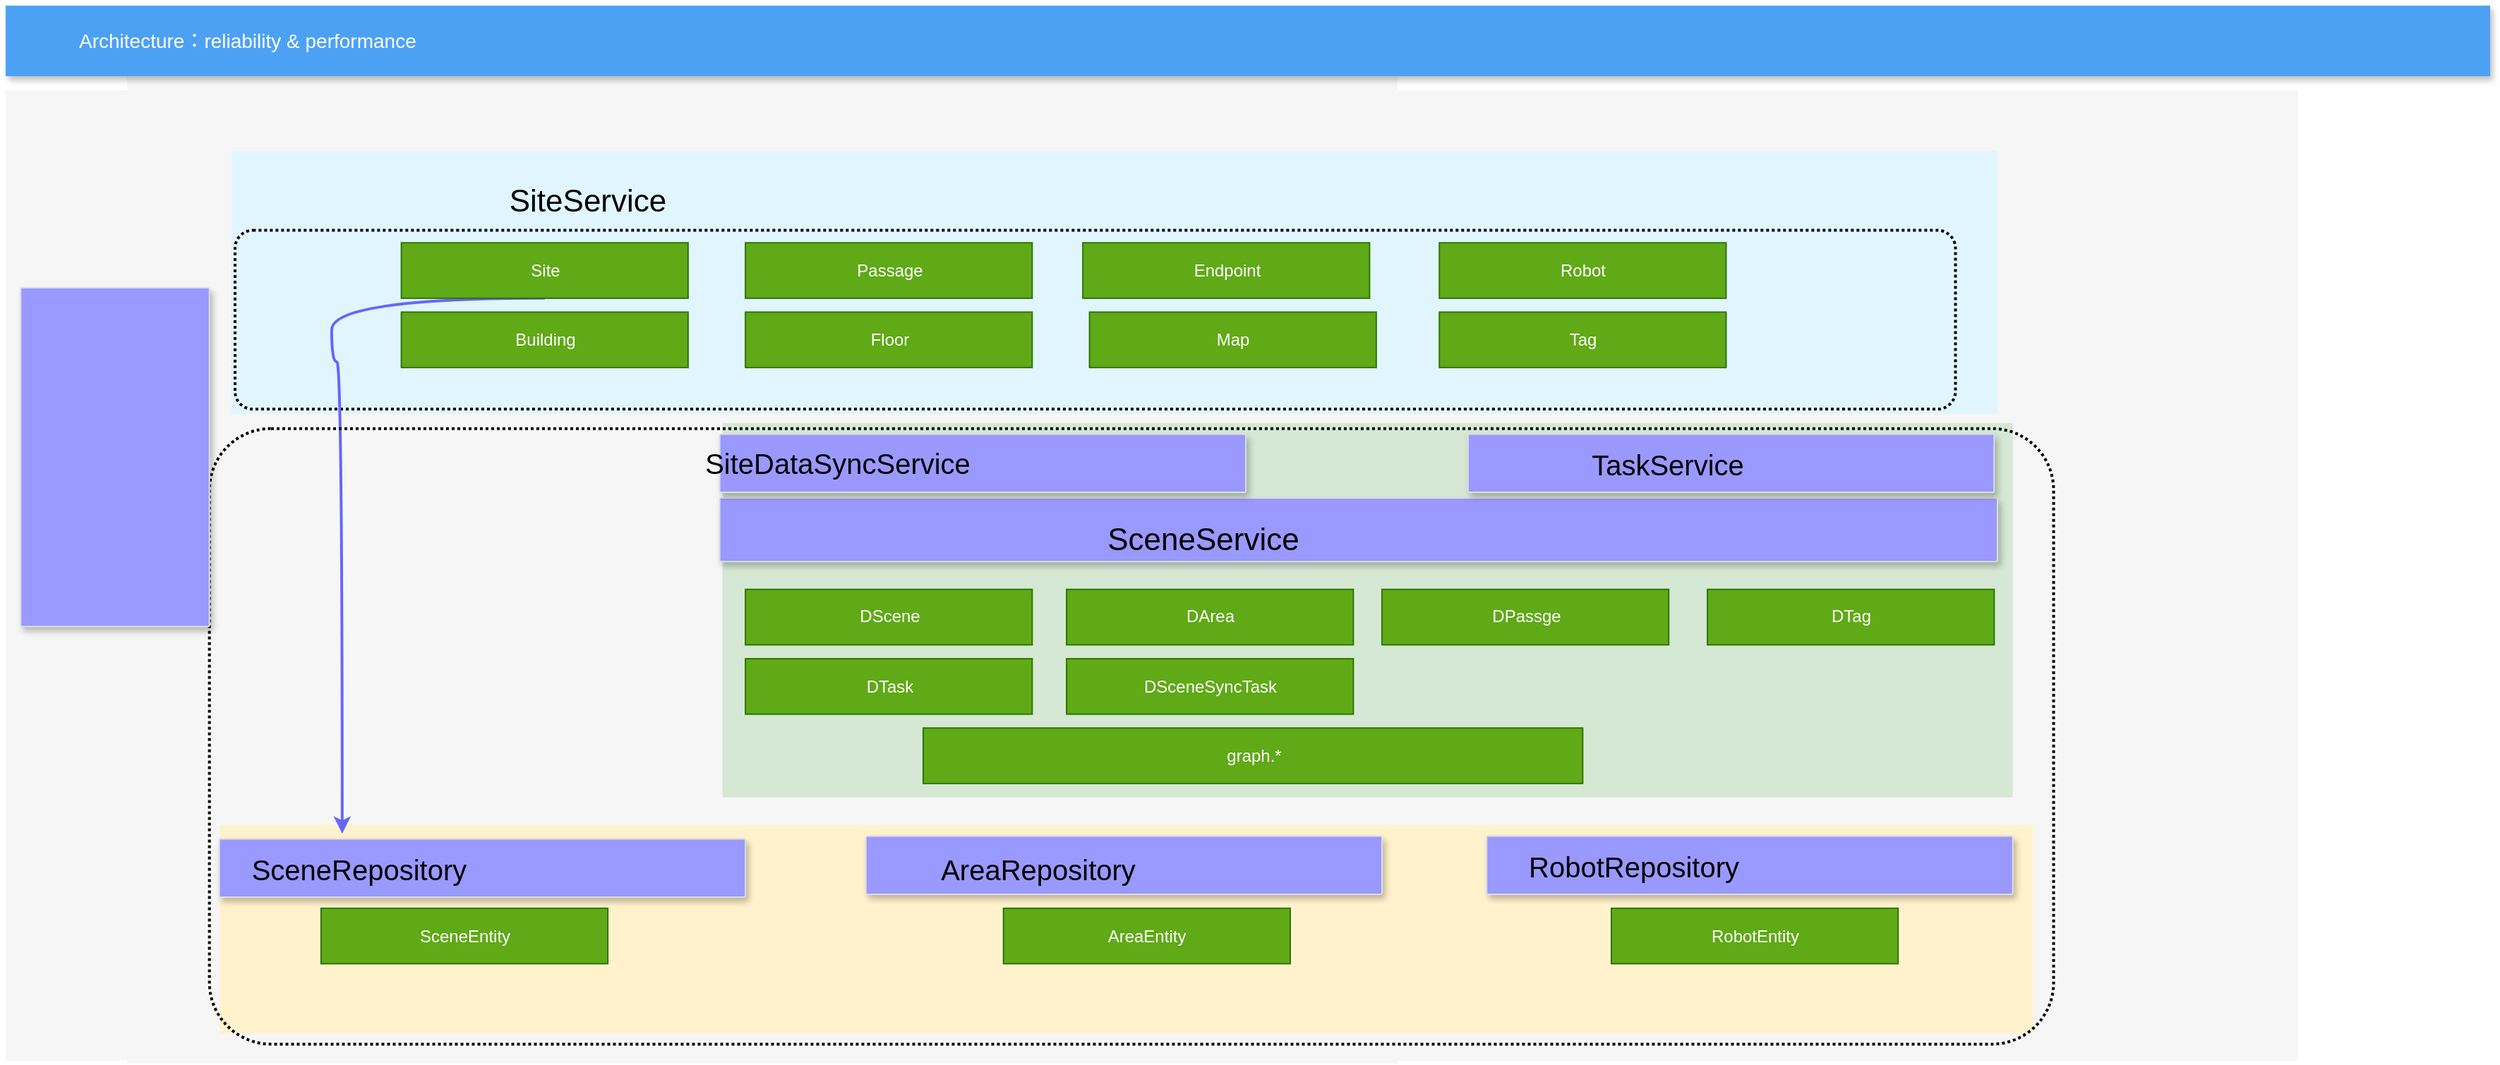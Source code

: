 <mxfile version="17.4.6" type="github">
  <diagram id="f106602c-feb2-e66a-4537-3a34d633f6aa" name="Page-1">
    <mxGraphModel dx="2060" dy="1194" grid="1" gridSize="4" guides="1" tooltips="1" connect="1" arrows="1" fold="1" page="1" pageScale="1" pageWidth="1169" pageHeight="827" background="none" math="0" shadow="0">
      <root>
        <mxCell id="0" />
        <mxCell id="1" parent="0" />
        <mxCell id="14" value="" style="fillColor=#F6F6F6;strokeColor=none;shadow=0;gradientColor=none;fontSize=14;align=left;spacing=10;fontColor=#717171;9E9E9E;verticalAlign=top;spacingTop=-4;fontStyle=0;spacingLeft=40;html=1;" parent="1" vertex="1">
          <mxGeometry x="150" y="90" width="900" height="700" as="geometry" />
        </mxCell>
        <mxCell id="580" value="" style="rounded=1;absoluteArcSize=1;arcSize=2;html=1;strokeColor=none;gradientColor=none;shadow=0;dashed=0;strokeColor=none;fontSize=12;fontColor=#9E9E9E;align=left;verticalAlign=top;spacing=10;spacingTop=-4;fillColor=#E1F5FE;" parent="14" vertex="1">
          <mxGeometry x="88.525" y="43.75" width="693.443" height="189.583" as="geometry" />
        </mxCell>
        <mxCell id="572" value="" style="strokeColor=#dddddd;fillColor=#9999FF;shadow=1;strokeWidth=1;rounded=1;absoluteArcSize=1;arcSize=2;fontSize=10;fontColor=#9E9E9E;align=center;html=1;" parent="14" vertex="1">
          <mxGeometry x="88.525" y="43.75" width="354.098" height="56.25" as="geometry" />
        </mxCell>
        <mxCell id="MLptsEWVuVLRwVdw8l3M-589" value="" style="rounded=1;absoluteArcSize=1;arcSize=2;html=1;strokeColor=#82b366;shadow=0;dashed=0;strokeColor=none;fontSize=12;align=left;verticalAlign=top;spacing=10;spacingTop=-4;fillColor=#d5e8d4;" parent="14" vertex="1">
          <mxGeometry x="281.426" y="240" width="506.567" height="270" as="geometry" />
        </mxCell>
        <mxCell id="MLptsEWVuVLRwVdw8l3M-590" value="" style="rounded=1;absoluteArcSize=1;arcSize=2;html=1;strokeColor=#d6b656;shadow=0;dashed=0;strokeColor=none;fontSize=12;align=left;verticalAlign=top;spacing=10;spacingTop=-4;fillColor=#fff2cc;" parent="14" vertex="1">
          <mxGeometry x="47.381" y="530" width="760.784" height="150" as="geometry" />
        </mxCell>
        <mxCell id="MLptsEWVuVLRwVdw8l3M-591" value="" style="strokeColor=#dddddd;fillColor=#9999FF;shadow=1;strokeWidth=1;rounded=1;absoluteArcSize=1;arcSize=2;fontSize=10;fontColor=#9E9E9E;align=center;html=1;" parent="14" vertex="1">
          <mxGeometry x="458.115" y="43.75" width="309.098" height="56.25" as="geometry" />
        </mxCell>
        <mxCell id="MLptsEWVuVLRwVdw8l3M-593" value="" style="strokeColor=#dddddd;fillColor=#9999FF;shadow=1;strokeWidth=1;rounded=1;absoluteArcSize=1;arcSize=2;fontSize=10;fontColor=#9E9E9E;align=center;html=1;" parent="14" vertex="1">
          <mxGeometry x="280.328" y="294" width="501.639" height="46" as="geometry" />
        </mxCell>
        <mxCell id="MLptsEWVuVLRwVdw8l3M-594" value="" style="strokeColor=#dddddd;fillColor=#9999FF;shadow=1;strokeWidth=1;rounded=1;absoluteArcSize=1;arcSize=2;fontSize=10;fontColor=#9E9E9E;align=center;html=1;" parent="14" vertex="1">
          <mxGeometry x="280.328" y="248" width="206.557" height="42" as="geometry" />
        </mxCell>
        <mxCell id="MLptsEWVuVLRwVdw8l3M-595" value="" style="rounded=1;arcSize=10;dashed=1;fillColor=none;gradientColor=none;dashPattern=1 1;strokeWidth=2;" parent="14" vertex="1">
          <mxGeometry x="90.056" y="101" width="675.422" height="129" as="geometry" />
        </mxCell>
        <mxCell id="MLptsEWVuVLRwVdw8l3M-596" value="Site" style="html=1;dashed=0;whitespace=wrap;fillColor=#60a917;fontColor=#ffffff;strokeColor=#2D7600;" parent="14" vertex="1">
          <mxGeometry x="155.347" y="110" width="112.57" height="40" as="geometry" />
        </mxCell>
        <mxCell id="MLptsEWVuVLRwVdw8l3M-597" value="Building" style="html=1;dashed=0;whitespace=wrap;fillColor=#60a917;fontColor=#ffffff;strokeColor=#2D7600;" parent="14" vertex="1">
          <mxGeometry x="155.347" y="160" width="112.57" height="40" as="geometry" />
        </mxCell>
        <mxCell id="MLptsEWVuVLRwVdw8l3M-598" value="" style="strokeColor=#dddddd;fillColor=#9999FF;shadow=1;strokeWidth=1;rounded=1;absoluteArcSize=1;arcSize=2;fontSize=10;fontColor=#9E9E9E;align=center;html=1;" parent="14" vertex="1">
          <mxGeometry x="83.87" y="540" width="206.557" height="42" as="geometry" />
        </mxCell>
        <mxCell id="MLptsEWVuVLRwVdw8l3M-599" value="Passage" style="html=1;dashed=0;whitespace=wrap;fillColor=#60a917;fontColor=#ffffff;strokeColor=#2D7600;" parent="14" vertex="1">
          <mxGeometry x="290.432" y="110" width="112.57" height="40" as="geometry" />
        </mxCell>
        <mxCell id="MLptsEWVuVLRwVdw8l3M-600" value="Floor" style="html=1;dashed=0;whitespace=wrap;fillColor=#60a917;fontColor=#ffffff;strokeColor=#2D7600;" parent="14" vertex="1">
          <mxGeometry x="290.432" y="160" width="112.57" height="40" as="geometry" />
        </mxCell>
        <mxCell id="MLptsEWVuVLRwVdw8l3M-601" value="Tag" style="html=1;dashed=0;whitespace=wrap;fillColor=#60a917;fontColor=#ffffff;strokeColor=#2D7600;" parent="14" vertex="1">
          <mxGeometry x="562.852" y="160" width="112.57" height="40" as="geometry" />
        </mxCell>
        <mxCell id="MLptsEWVuVLRwVdw8l3M-602" value="Endpoint" style="html=1;dashed=0;whitespace=wrap;fillColor=#60a917;fontColor=#ffffff;strokeColor=#2D7600;" parent="14" vertex="1">
          <mxGeometry x="422.893" y="110" width="112.57" height="40" as="geometry" />
        </mxCell>
        <mxCell id="MLptsEWVuVLRwVdw8l3M-603" value="Map" style="html=1;dashed=0;whitespace=wrap;fillColor=#60a917;fontColor=#ffffff;strokeColor=#2D7600;" parent="14" vertex="1">
          <mxGeometry x="425.516" y="160" width="112.57" height="40" as="geometry" />
        </mxCell>
        <mxCell id="MLptsEWVuVLRwVdw8l3M-604" value="DScene" style="html=1;dashed=0;whitespace=wrap;fillColor=#60a917;fontColor=#ffffff;strokeColor=#2D7600;" parent="14" vertex="1">
          <mxGeometry x="290.432" y="360" width="112.57" height="40" as="geometry" />
        </mxCell>
        <mxCell id="MLptsEWVuVLRwVdw8l3M-605" value="DArea" style="html=1;dashed=0;whitespace=wrap;fillColor=#60a917;fontColor=#ffffff;strokeColor=#2D7600;" parent="14" vertex="1">
          <mxGeometry x="416.51" y="360" width="112.57" height="40" as="geometry" />
        </mxCell>
        <mxCell id="MLptsEWVuVLRwVdw8l3M-606" value="DTag" style="html=1;dashed=0;whitespace=wrap;fillColor=#60a917;fontColor=#ffffff;strokeColor=#2D7600;" parent="14" vertex="1">
          <mxGeometry x="668.105" y="360" width="112.57" height="40" as="geometry" />
        </mxCell>
        <mxCell id="MLptsEWVuVLRwVdw8l3M-607" value="&lt;span style=&quot;font-size: 22px&quot;&gt;SiteService&lt;/span&gt;" style="text;html=1;resizable=0;autosize=1;align=center;verticalAlign=middle;points=[];fillColor=none;strokeColor=none;rounded=0;" parent="14" vertex="1">
          <mxGeometry x="192.405" y="70" width="130" height="20" as="geometry" />
        </mxCell>
        <mxCell id="MLptsEWVuVLRwVdw8l3M-608" value="SiteSyncService" style="text;html=1;resizable=0;autosize=1;align=center;verticalAlign=middle;points=[];fillColor=none;strokeColor=none;rounded=0;fontSize=22;" parent="14" vertex="1">
          <mxGeometry x="495.31" y="65" width="180" height="30" as="geometry" />
        </mxCell>
        <mxCell id="MLptsEWVuVLRwVdw8l3M-609" value="SceneService" style="text;html=1;resizable=0;autosize=1;align=center;verticalAlign=middle;points=[];fillColor=none;strokeColor=none;rounded=0;fontSize=22;" parent="14" vertex="1">
          <mxGeometry x="428.522" y="309" width="150" height="30" as="geometry" />
        </mxCell>
        <mxCell id="MLptsEWVuVLRwVdw8l3M-610" value="&lt;font style=&quot;font-size: 20px&quot;&gt;SiteDataSyncService&lt;/font&gt;" style="text;html=1;resizable=0;autosize=1;align=center;verticalAlign=middle;points=[];fillColor=none;strokeColor=none;rounded=0;fontSize=22;" parent="14" vertex="1">
          <mxGeometry x="271.036" y="254" width="200" height="30" as="geometry" />
        </mxCell>
        <mxCell id="MLptsEWVuVLRwVdw8l3M-611" value="" style="strokeColor=#dddddd;fillColor=#9999FF;shadow=1;strokeWidth=1;rounded=1;absoluteArcSize=1;arcSize=2;fontSize=10;fontColor=#9E9E9E;align=center;html=1;" parent="14" vertex="1">
          <mxGeometry x="574.114" y="248" width="206.557" height="42" as="geometry" />
        </mxCell>
        <mxCell id="MLptsEWVuVLRwVdw8l3M-612" value="TaskService" style="text;html=1;resizable=0;autosize=1;align=center;verticalAlign=middle;points=[];fillColor=none;strokeColor=none;rounded=0;fontSize=20;" parent="14" vertex="1">
          <mxGeometry x="619.137" y="254" width="120" height="30" as="geometry" />
        </mxCell>
        <mxCell id="MLptsEWVuVLRwVdw8l3M-613" value="Robot" style="html=1;dashed=0;whitespace=wrap;fillColor=#60a917;fontColor=#ffffff;strokeColor=#2D7600;" parent="14" vertex="1">
          <mxGeometry x="562.852" y="110" width="112.57" height="40" as="geometry" />
        </mxCell>
        <mxCell id="MLptsEWVuVLRwVdw8l3M-614" value="DPassge" style="html=1;dashed=0;whitespace=wrap;fillColor=#60a917;fontColor=#ffffff;strokeColor=#2D7600;" parent="14" vertex="1">
          <mxGeometry x="540.338" y="360" width="112.57" height="40" as="geometry" />
        </mxCell>
        <mxCell id="MLptsEWVuVLRwVdw8l3M-615" value="DTask" style="html=1;dashed=0;whitespace=wrap;fillColor=#60a917;fontColor=#ffffff;strokeColor=#2D7600;" parent="14" vertex="1">
          <mxGeometry x="290.432" y="410" width="112.57" height="40" as="geometry" />
        </mxCell>
        <mxCell id="MLptsEWVuVLRwVdw8l3M-616" value="DSceneSyncTask" style="html=1;dashed=0;whitespace=wrap;fillColor=#60a917;fontColor=#ffffff;strokeColor=#2D7600;" parent="14" vertex="1">
          <mxGeometry x="416.51" y="410" width="112.57" height="40" as="geometry" />
        </mxCell>
        <mxCell id="MLptsEWVuVLRwVdw8l3M-617" value="graph.*" style="html=1;dashed=0;whitespace=wrap;fillColor=#60a917;fontColor=#ffffff;strokeColor=#2D7600;" parent="14" vertex="1">
          <mxGeometry x="360.225" y="460" width="258.912" height="40" as="geometry" />
        </mxCell>
        <mxCell id="MLptsEWVuVLRwVdw8l3M-619" value="SceneRepository" style="text;html=1;resizable=0;autosize=1;align=center;verticalAlign=middle;points=[];fillColor=none;strokeColor=none;rounded=0;fontSize=20;" parent="14" vertex="1">
          <mxGeometry x="91.463" y="546" width="170" height="30" as="geometry" />
        </mxCell>
        <mxCell id="MLptsEWVuVLRwVdw8l3M-620" value="SceneEntity" style="html=1;dashed=0;whitespace=wrap;fillColor=#60a917;fontColor=#ffffff;strokeColor=#2D7600;" parent="14" vertex="1">
          <mxGeometry x="123.827" y="590" width="112.57" height="40" as="geometry" />
        </mxCell>
        <mxCell id="MLptsEWVuVLRwVdw8l3M-621" value="" style="strokeColor=#dddddd;fillColor=#9999FF;shadow=1;strokeWidth=1;rounded=1;absoluteArcSize=1;arcSize=2;fontSize=10;fontColor=#9E9E9E;align=center;html=1;" parent="14" vertex="1">
          <mxGeometry x="337.711" y="538" width="202.627" height="42" as="geometry" />
        </mxCell>
        <mxCell id="MLptsEWVuVLRwVdw8l3M-622" value="AreaRepository" style="text;html=1;resizable=0;autosize=1;align=center;verticalAlign=middle;points=[];fillColor=none;strokeColor=none;rounded=0;fontSize=20;" parent="14" vertex="1">
          <mxGeometry x="363.602" y="546" width="150" height="30" as="geometry" />
        </mxCell>
        <mxCell id="MLptsEWVuVLRwVdw8l3M-623" value="AreaEntity" style="html=1;dashed=0;whitespace=wrap;fillColor=#60a917;fontColor=#ffffff;strokeColor=#2D7600;" parent="14" vertex="1">
          <mxGeometry x="391.745" y="590" width="112.57" height="40" as="geometry" />
        </mxCell>
        <mxCell id="MLptsEWVuVLRwVdw8l3M-624" value="" style="strokeColor=#dddddd;fillColor=#9999FF;shadow=1;strokeWidth=1;rounded=1;absoluteArcSize=1;arcSize=2;fontSize=10;fontColor=#9E9E9E;align=center;html=1;" parent="14" vertex="1">
          <mxGeometry x="581.431" y="538" width="206.557" height="42" as="geometry" />
        </mxCell>
        <mxCell id="MLptsEWVuVLRwVdw8l3M-625" value="RobotRepository" style="text;html=1;resizable=0;autosize=1;align=center;verticalAlign=middle;points=[];fillColor=none;strokeColor=none;rounded=0;fontSize=20;" parent="14" vertex="1">
          <mxGeometry x="594.653" y="544" width="160" height="30" as="geometry" />
        </mxCell>
        <mxCell id="MLptsEWVuVLRwVdw8l3M-626" value="RobotEntity" style="html=1;dashed=0;whitespace=wrap;fillColor=#60a917;fontColor=#ffffff;strokeColor=#2D7600;" parent="14" vertex="1">
          <mxGeometry x="630.394" y="590" width="112.57" height="40" as="geometry" />
        </mxCell>
        <mxCell id="2" value="Architecture：reliability &amp;amp; performance" style="fillColor=#4DA1F5;strokeColor=none;shadow=1;gradientColor=none;fontSize=14;align=left;spacingLeft=50;fontColor=#ffffff;html=1;" parent="1" vertex="1">
          <mxGeometry x="64" y="40" width="1760" height="50" as="geometry" />
        </mxCell>
        <mxCell id="MLptsEWVuVLRwVdw8l3M-627" value="" style="fillColor=#F6F6F6;strokeColor=none;shadow=0;gradientColor=none;fontSize=14;align=left;spacing=10;fontColor=#717171;9E9E9E;verticalAlign=top;spacingTop=-4;fontStyle=0;spacingLeft=40;html=1;" parent="1" vertex="1">
          <mxGeometry x="64" y="100" width="1624" height="688" as="geometry" />
        </mxCell>
        <mxCell id="MLptsEWVuVLRwVdw8l3M-628" value="" style="rounded=1;absoluteArcSize=1;arcSize=2;html=1;strokeColor=none;gradientColor=none;shadow=0;dashed=0;strokeColor=none;fontSize=12;fontColor=#9E9E9E;align=left;verticalAlign=top;spacing=10;spacingTop=-4;fillColor=#E1F5FE;" parent="MLptsEWVuVLRwVdw8l3M-627" vertex="1">
          <mxGeometry x="159.738" y="43" width="1251.279" height="186.333" as="geometry" />
        </mxCell>
        <mxCell id="MLptsEWVuVLRwVdw8l3M-630" value="" style="rounded=1;absoluteArcSize=1;arcSize=2;html=1;strokeColor=#82b366;shadow=0;dashed=0;strokeColor=none;fontSize=12;align=left;verticalAlign=top;spacing=10;spacingTop=-4;fillColor=#d5e8d4;" parent="MLptsEWVuVLRwVdw8l3M-627" vertex="1">
          <mxGeometry x="507.817" y="235.886" width="914.071" height="265.371" as="geometry" />
        </mxCell>
        <mxCell id="MLptsEWVuVLRwVdw8l3M-631" value="" style="rounded=1;absoluteArcSize=1;arcSize=2;html=1;strokeColor=#d6b656;shadow=0;dashed=0;strokeColor=none;fontSize=12;align=left;verticalAlign=top;spacing=10;spacingTop=-4;fillColor=#fff2cc;" parent="MLptsEWVuVLRwVdw8l3M-627" vertex="1">
          <mxGeometry x="151.573" y="520.914" width="1284.764" height="147.429" as="geometry" />
        </mxCell>
        <mxCell id="MLptsEWVuVLRwVdw8l3M-633" value="" style="strokeColor=#dddddd;fillColor=#9999FF;shadow=1;strokeWidth=1;rounded=1;absoluteArcSize=1;arcSize=2;fontSize=10;fontColor=#9E9E9E;align=center;html=1;" parent="MLptsEWVuVLRwVdw8l3M-627" vertex="1">
          <mxGeometry x="505.836" y="288.96" width="905.18" height="45.211" as="geometry" />
        </mxCell>
        <mxCell id="MLptsEWVuVLRwVdw8l3M-634" value="" style="strokeColor=#dddddd;fillColor=#9999FF;shadow=1;strokeWidth=1;rounded=1;absoluteArcSize=1;arcSize=2;fontSize=10;fontColor=#9E9E9E;align=center;html=1;" parent="MLptsEWVuVLRwVdw8l3M-627" vertex="1">
          <mxGeometry x="505.836" y="243.749" width="372.721" height="41.28" as="geometry" />
        </mxCell>
        <mxCell id="MLptsEWVuVLRwVdw8l3M-635" value="" style="rounded=1;arcSize=10;dashed=1;fillColor=none;gradientColor=none;dashPattern=1 1;strokeWidth=2;" parent="MLptsEWVuVLRwVdw8l3M-627" vertex="1">
          <mxGeometry x="162.502" y="99.269" width="1218.762" height="126.789" as="geometry" />
        </mxCell>
        <mxCell id="MLptsEWVuVLRwVdw8l3M-802" style="edgeStyle=orthogonalEdgeStyle;curved=1;rounded=0;orthogonalLoop=1;jettySize=auto;html=1;exitX=0.5;exitY=1;exitDx=0;exitDy=0;entryX=0.072;entryY=0.658;entryDx=0;entryDy=0;entryPerimeter=0;fontSize=20;fontColor=#000000;startArrow=none;startFill=0;strokeColor=#6666FF;strokeWidth=2;" parent="MLptsEWVuVLRwVdw8l3M-627" source="MLptsEWVuVLRwVdw8l3M-636" target="MLptsEWVuVLRwVdw8l3M-724" edge="1">
          <mxGeometry relative="1" as="geometry">
            <Array as="points">
              <mxPoint x="230.969" y="147.429" />
              <mxPoint x="230.969" y="192.64" />
              <mxPoint x="238.187" y="192.64" />
            </Array>
          </mxGeometry>
        </mxCell>
        <mxCell id="MLptsEWVuVLRwVdw8l3M-636" value="Site" style="html=1;dashed=0;whitespace=wrap;fillColor=#60a917;fontColor=#ffffff;strokeColor=#2D7600;" parent="MLptsEWVuVLRwVdw8l3M-627" vertex="1">
          <mxGeometry x="280.315" y="108.114" width="203.127" height="39.314" as="geometry" />
        </mxCell>
        <mxCell id="MLptsEWVuVLRwVdw8l3M-637" value="Building" style="html=1;dashed=0;whitespace=wrap;fillColor=#60a917;fontColor=#ffffff;strokeColor=#2D7600;" parent="MLptsEWVuVLRwVdw8l3M-627" vertex="1">
          <mxGeometry x="280.315" y="157.257" width="203.127" height="39.314" as="geometry" />
        </mxCell>
        <mxCell id="MLptsEWVuVLRwVdw8l3M-638" value="" style="strokeColor=#dddddd;fillColor=#9999FF;shadow=1;strokeWidth=1;rounded=1;absoluteArcSize=1;arcSize=2;fontSize=10;fontColor=#9E9E9E;align=center;html=1;" parent="MLptsEWVuVLRwVdw8l3M-627" vertex="1">
          <mxGeometry x="151.339" y="530.743" width="372.721" height="41.28" as="geometry" />
        </mxCell>
        <mxCell id="MLptsEWVuVLRwVdw8l3M-639" value="Passage" style="html=1;dashed=0;whitespace=wrap;fillColor=#60a917;fontColor=#ffffff;strokeColor=#2D7600;" parent="MLptsEWVuVLRwVdw8l3M-627" vertex="1">
          <mxGeometry x="524.068" y="108.114" width="203.127" height="39.314" as="geometry" />
        </mxCell>
        <mxCell id="MLptsEWVuVLRwVdw8l3M-640" value="Floor" style="html=1;dashed=0;whitespace=wrap;fillColor=#60a917;fontColor=#ffffff;strokeColor=#2D7600;" parent="MLptsEWVuVLRwVdw8l3M-627" vertex="1">
          <mxGeometry x="524.068" y="157.257" width="203.127" height="39.314" as="geometry" />
        </mxCell>
        <mxCell id="MLptsEWVuVLRwVdw8l3M-641" value="Tag" style="html=1;dashed=0;whitespace=wrap;fillColor=#60a917;fontColor=#ffffff;strokeColor=#2D7600;" parent="MLptsEWVuVLRwVdw8l3M-627" vertex="1">
          <mxGeometry x="1015.635" y="157.257" width="203.127" height="39.314" as="geometry" />
        </mxCell>
        <mxCell id="MLptsEWVuVLRwVdw8l3M-642" value="Endpoint" style="html=1;dashed=0;whitespace=wrap;fillColor=#60a917;fontColor=#ffffff;strokeColor=#2D7600;" parent="MLptsEWVuVLRwVdw8l3M-627" vertex="1">
          <mxGeometry x="763.087" y="108.114" width="203.127" height="39.314" as="geometry" />
        </mxCell>
        <mxCell id="MLptsEWVuVLRwVdw8l3M-643" value="Map" style="html=1;dashed=0;whitespace=wrap;fillColor=#60a917;fontColor=#ffffff;strokeColor=#2D7600;" parent="MLptsEWVuVLRwVdw8l3M-627" vertex="1">
          <mxGeometry x="767.82" y="157.257" width="203.127" height="39.314" as="geometry" />
        </mxCell>
        <mxCell id="MLptsEWVuVLRwVdw8l3M-644" value="DScene" style="html=1;dashed=0;whitespace=wrap;fillColor=#60a917;fontColor=#ffffff;strokeColor=#2D7600;" parent="MLptsEWVuVLRwVdw8l3M-627" vertex="1">
          <mxGeometry x="524.068" y="353.829" width="203.127" height="39.314" as="geometry" />
        </mxCell>
        <mxCell id="MLptsEWVuVLRwVdw8l3M-645" value="DArea" style="html=1;dashed=0;whitespace=wrap;fillColor=#60a917;fontColor=#ffffff;strokeColor=#2D7600;" parent="MLptsEWVuVLRwVdw8l3M-627" vertex="1">
          <mxGeometry x="751.57" y="353.829" width="203.127" height="39.314" as="geometry" />
        </mxCell>
        <mxCell id="MLptsEWVuVLRwVdw8l3M-646" value="DTag" style="html=1;dashed=0;whitespace=wrap;fillColor=#60a917;fontColor=#ffffff;strokeColor=#2D7600;" parent="MLptsEWVuVLRwVdw8l3M-627" vertex="1">
          <mxGeometry x="1205.558" y="353.829" width="203.127" height="39.314" as="geometry" />
        </mxCell>
        <mxCell id="MLptsEWVuVLRwVdw8l3M-647" value="&lt;span style=&quot;font-size: 22px&quot;&gt;SiteService&lt;/span&gt;" style="text;html=1;resizable=0;autosize=1;align=center;verticalAlign=middle;points=[];fillColor=none;strokeColor=none;rounded=0;" parent="MLptsEWVuVLRwVdw8l3M-627" vertex="1">
          <mxGeometry x="347.185" y="68.8" width="130" height="20" as="geometry" />
        </mxCell>
        <mxCell id="MLptsEWVuVLRwVdw8l3M-649" value="SceneService" style="text;html=1;resizable=0;autosize=1;align=center;verticalAlign=middle;points=[];fillColor=none;strokeColor=none;rounded=0;fontSize=22;" parent="MLptsEWVuVLRwVdw8l3M-627" vertex="1">
          <mxGeometry x="773.243" y="303.703" width="150" height="30" as="geometry" />
        </mxCell>
        <mxCell id="MLptsEWVuVLRwVdw8l3M-650" value="&lt;font style=&quot;font-size: 20px&quot;&gt;SiteDataSyncService&lt;/font&gt;" style="text;html=1;resizable=0;autosize=1;align=center;verticalAlign=middle;points=[];fillColor=none;strokeColor=none;rounded=0;fontSize=22;" parent="MLptsEWVuVLRwVdw8l3M-627" vertex="1">
          <mxGeometry x="489.069" y="249.646" width="200" height="30" as="geometry" />
        </mxCell>
        <mxCell id="MLptsEWVuVLRwVdw8l3M-651" value="" style="strokeColor=#dddddd;fillColor=#9999FF;shadow=1;strokeWidth=1;rounded=1;absoluteArcSize=1;arcSize=2;fontSize=10;fontColor=#9E9E9E;align=center;html=1;" parent="MLptsEWVuVLRwVdw8l3M-627" vertex="1">
          <mxGeometry x="1035.957" y="243.749" width="372.721" height="41.28" as="geometry" />
        </mxCell>
        <mxCell id="MLptsEWVuVLRwVdw8l3M-652" value="TaskService" style="text;html=1;resizable=0;autosize=1;align=center;verticalAlign=middle;points=[];fillColor=none;strokeColor=none;rounded=0;fontSize=20;" parent="MLptsEWVuVLRwVdw8l3M-627" vertex="1">
          <mxGeometry x="1117.198" y="249.646" width="120" height="30" as="geometry" />
        </mxCell>
        <mxCell id="MLptsEWVuVLRwVdw8l3M-653" value="Robot" style="html=1;dashed=0;whitespace=wrap;fillColor=#60a917;fontColor=#ffffff;strokeColor=#2D7600;" parent="MLptsEWVuVLRwVdw8l3M-627" vertex="1">
          <mxGeometry x="1015.635" y="108.114" width="203.127" height="39.314" as="geometry" />
        </mxCell>
        <mxCell id="MLptsEWVuVLRwVdw8l3M-654" value="DPassge" style="html=1;dashed=0;whitespace=wrap;fillColor=#60a917;fontColor=#ffffff;strokeColor=#2D7600;" parent="MLptsEWVuVLRwVdw8l3M-627" vertex="1">
          <mxGeometry x="975.009" y="353.829" width="203.127" height="39.314" as="geometry" />
        </mxCell>
        <mxCell id="MLptsEWVuVLRwVdw8l3M-655" value="DTask" style="html=1;dashed=0;whitespace=wrap;fillColor=#60a917;fontColor=#ffffff;strokeColor=#2D7600;" parent="MLptsEWVuVLRwVdw8l3M-627" vertex="1">
          <mxGeometry x="524.068" y="402.971" width="203.127" height="39.314" as="geometry" />
        </mxCell>
        <mxCell id="MLptsEWVuVLRwVdw8l3M-656" value="DSceneSyncTask" style="html=1;dashed=0;whitespace=wrap;fillColor=#60a917;fontColor=#ffffff;strokeColor=#2D7600;" parent="MLptsEWVuVLRwVdw8l3M-627" vertex="1">
          <mxGeometry x="751.57" y="402.971" width="203.127" height="39.314" as="geometry" />
        </mxCell>
        <mxCell id="MLptsEWVuVLRwVdw8l3M-657" value="graph.*" style="html=1;dashed=0;whitespace=wrap;fillColor=#60a917;fontColor=#ffffff;strokeColor=#2D7600;" parent="MLptsEWVuVLRwVdw8l3M-627" vertex="1">
          <mxGeometry x="650.006" y="452.114" width="467.192" height="39.314" as="geometry" />
        </mxCell>
        <mxCell id="MLptsEWVuVLRwVdw8l3M-658" value="SceneRepository" style="text;html=1;resizable=0;autosize=1;align=center;verticalAlign=middle;points=[];fillColor=none;strokeColor=none;rounded=0;fontSize=20;" parent="MLptsEWVuVLRwVdw8l3M-627" vertex="1">
          <mxGeometry x="165.041" y="536.64" width="170" height="30" as="geometry" />
        </mxCell>
        <mxCell id="MLptsEWVuVLRwVdw8l3M-659" value="SceneEntity" style="html=1;dashed=0;whitespace=wrap;fillColor=#60a917;fontColor=#ffffff;strokeColor=#2D7600;" parent="MLptsEWVuVLRwVdw8l3M-627" vertex="1">
          <mxGeometry x="223.44" y="579.886" width="203.127" height="39.314" as="geometry" />
        </mxCell>
        <mxCell id="MLptsEWVuVLRwVdw8l3M-660" value="" style="strokeColor=#dddddd;fillColor=#9999FF;shadow=1;strokeWidth=1;rounded=1;absoluteArcSize=1;arcSize=2;fontSize=10;fontColor=#9E9E9E;align=center;html=1;" parent="MLptsEWVuVLRwVdw8l3M-627" vertex="1">
          <mxGeometry x="609.381" y="528.777" width="365.629" height="41.28" as="geometry" />
        </mxCell>
        <mxCell id="MLptsEWVuVLRwVdw8l3M-661" value="AreaRepository" style="text;html=1;resizable=0;autosize=1;align=center;verticalAlign=middle;points=[];fillColor=none;strokeColor=none;rounded=0;fontSize=20;" parent="MLptsEWVuVLRwVdw8l3M-627" vertex="1">
          <mxGeometry x="656.1" y="536.64" width="150" height="30" as="geometry" />
        </mxCell>
        <mxCell id="MLptsEWVuVLRwVdw8l3M-662" value="AreaEntity" style="html=1;dashed=0;whitespace=wrap;fillColor=#60a917;fontColor=#ffffff;strokeColor=#2D7600;" parent="MLptsEWVuVLRwVdw8l3M-627" vertex="1">
          <mxGeometry x="706.882" y="579.886" width="203.127" height="39.314" as="geometry" />
        </mxCell>
        <mxCell id="MLptsEWVuVLRwVdw8l3M-663" value="" style="strokeColor=#dddddd;fillColor=#9999FF;shadow=1;strokeWidth=1;rounded=1;absoluteArcSize=1;arcSize=2;fontSize=10;fontColor=#9E9E9E;align=center;html=1;" parent="MLptsEWVuVLRwVdw8l3M-627" vertex="1">
          <mxGeometry x="1049.16" y="528.777" width="372.721" height="41.28" as="geometry" />
        </mxCell>
        <mxCell id="MLptsEWVuVLRwVdw8l3M-664" value="RobotRepository" style="text;html=1;resizable=0;autosize=1;align=center;verticalAlign=middle;points=[];fillColor=none;strokeColor=none;rounded=0;fontSize=20;" parent="MLptsEWVuVLRwVdw8l3M-627" vertex="1">
          <mxGeometry x="1073.018" y="534.674" width="160" height="30" as="geometry" />
        </mxCell>
        <mxCell id="MLptsEWVuVLRwVdw8l3M-665" value="RobotEntity" style="html=1;dashed=0;whitespace=wrap;fillColor=#60a917;fontColor=#ffffff;strokeColor=#2D7600;" parent="MLptsEWVuVLRwVdw8l3M-627" vertex="1">
          <mxGeometry x="1137.511" y="579.886" width="203.127" height="39.314" as="geometry" />
        </mxCell>
        <mxCell id="MLptsEWVuVLRwVdw8l3M-724" value="" style="rounded=1;arcSize=10;dashed=1;fillColor=none;gradientColor=none;dashPattern=1 1;strokeWidth=2;" parent="MLptsEWVuVLRwVdw8l3M-627" vertex="1">
          <mxGeometry x="144.356" y="239.817" width="1306.418" height="436.389" as="geometry" />
        </mxCell>
        <mxCell id="MLptsEWVuVLRwVdw8l3M-629" value="" style="strokeColor=#dddddd;fillColor=#9999FF;shadow=1;strokeWidth=1;rounded=1;absoluteArcSize=1;arcSize=2;fontSize=10;fontColor=#9E9E9E;align=center;html=1;" parent="MLptsEWVuVLRwVdw8l3M-627" vertex="1">
          <mxGeometry x="10.642" y="140.002" width="133.709" height="240.063" as="geometry" />
        </mxCell>
      </root>
    </mxGraphModel>
  </diagram>
</mxfile>
